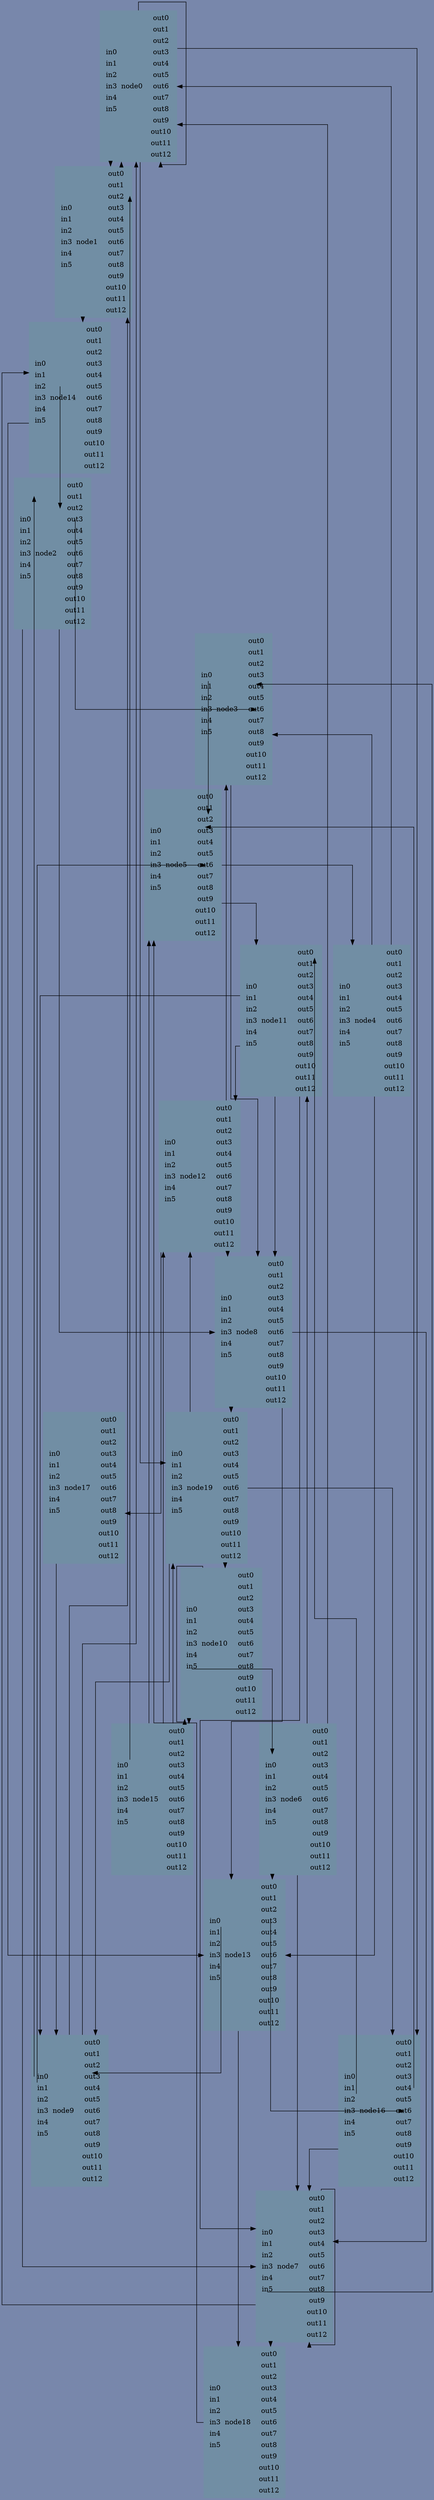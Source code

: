 digraph  {
	graph [bgcolor="#7887AB",
		esep=0.2,
		nodesep=0.1,
		overlap=false,
		ranksep=0.1,
		sep=0.1,
		splines=ortho
	];
	node [color="#718EA4",
		label="\N",
		shape=plaintext,
		style=filled
	];
	0	 [label=<<TABLE BORDER="0" CELLBORDER="0" CELLSPACING="0" CELLPADDING="4" WIDTH="0"><TR><TD></TD><TD ROWSPAN="13">node0</TD><TD></TD><TD PORT="out0">out0</TD></TR><TR><TD></TD><TD ALIGN="CENTER" ></TD><TD PORT="out1">out1</TD></TR><TR><TD></TD><TD ALIGN="CENTER" ></TD><TD PORT="out2">out2</TD></TR><TR><TD PORT="in0">in0</TD><TD ALIGN="CENTER" ></TD><TD PORT="out3">out3</TD></TR><TR><TD PORT="in1">in1</TD><TD ALIGN="CENTER" ></TD><TD PORT="out4">out4</TD></TR><TR><TD PORT="in2">in2</TD><TD ALIGN="CENTER" ></TD><TD PORT="out5">out5</TD></TR><TR><TD PORT="in3">in3</TD><TD ALIGN="CENTER" ></TD><TD PORT="out6">out6</TD></TR><TR><TD PORT="in4">in4</TD><TD ALIGN="CENTER" ></TD><TD PORT="out7">out7</TD></TR><TR><TD PORT="in5">in5</TD><TD ALIGN="CENTER" ></TD><TD PORT="out8">out8</TD></TR><TR><TD></TD><TD ALIGN="CENTER" ></TD><TD PORT="out9">out9</TD></TR><TR><TD></TD><TD ALIGN="CENTER" ></TD><TD PORT="out10">out10</TD></TR><TR><TD></TD><TD ALIGN="CENTER" ></TD><TD PORT="out11">out11</TD></TR><TR><TD></TD><TD ALIGN="CENTER" ></TD><TD PORT="out12">out12</TD></TR></TABLE>>];
	0 -> 0 [key="0,,0,"];
1 [label=<<TABLE BORDER="0" CELLBORDER="0" CELLSPACING="0" CELLPADDING="4" WIDTH="0"><TR><TD></TD><TD ROWSPAN="13">node1</TD><TD></TD><TD PORT="out0">out0</TD></TR><TR><TD></TD><TD ALIGN="CENTER" ></TD><TD PORT="out1">out1</TD></TR><TR><TD></TD><TD ALIGN="CENTER" ></TD><TD PORT="out2">out2</TD></TR><TR><TD PORT="in0">in0</TD><TD ALIGN="CENTER" ></TD><TD PORT="out3">out3</TD></TR><TR><TD PORT="in1">in1</TD><TD ALIGN="CENTER" ></TD><TD PORT="out4">out4</TD></TR><TR><TD PORT="in2">in2</TD><TD ALIGN="CENTER" ></TD><TD PORT="out5">out5</TD></TR><TR><TD PORT="in3">in3</TD><TD ALIGN="CENTER" ></TD><TD PORT="out6">out6</TD></TR><TR><TD PORT="in4">in4</TD><TD ALIGN="CENTER" ></TD><TD PORT="out7">out7</TD></TR><TR><TD PORT="in5">in5</TD><TD ALIGN="CENTER" ></TD><TD PORT="out8">out8</TD></TR><TR><TD></TD><TD ALIGN="CENTER" ></TD><TD PORT="out9">out9</TD></TR><TR><TD></TD><TD ALIGN="CENTER" ></TD><TD PORT="out10">out10</TD></TR><TR><TD></TD><TD ALIGN="CENTER" ></TD><TD PORT="out11">out11</TD></TR><TR><TD></TD><TD ALIGN="CENTER" ></TD><TD PORT="out12">out12</TD></TR></TABLE>>];
0 -> 1 [key="0,,1,"];
16 [label=<<TABLE BORDER="0" CELLBORDER="0" CELLSPACING="0" CELLPADDING="4" WIDTH="0"><TR><TD></TD><TD ROWSPAN="13">node16</TD><TD></TD><TD PORT="out0">out0</TD></TR><TR><TD></TD><TD ALIGN="CENTER" ></TD><TD PORT="out1">out1</TD></TR><TR><TD></TD><TD ALIGN="CENTER" ></TD><TD PORT="out2">out2</TD></TR><TR><TD PORT="in0">in0</TD><TD ALIGN="CENTER" ></TD><TD PORT="out3">out3</TD></TR><TR><TD PORT="in1">in1</TD><TD ALIGN="CENTER" ></TD><TD PORT="out4">out4</TD></TR><TR><TD PORT="in2">in2</TD><TD ALIGN="CENTER" ></TD><TD PORT="out5">out5</TD></TR><TR><TD PORT="in3">in3</TD><TD ALIGN="CENTER" ></TD><TD PORT="out6">out6</TD></TR><TR><TD PORT="in4">in4</TD><TD ALIGN="CENTER" ></TD><TD PORT="out7">out7</TD></TR><TR><TD PORT="in5">in5</TD><TD ALIGN="CENTER" ></TD><TD PORT="out8">out8</TD></TR><TR><TD></TD><TD ALIGN="CENTER" ></TD><TD PORT="out9">out9</TD></TR><TR><TD></TD><TD ALIGN="CENTER" ></TD><TD PORT="out10">out10</TD></TR><TR><TD></TD><TD ALIGN="CENTER" ></TD><TD PORT="out11">out11</TD></TR><TR><TD></TD><TD ALIGN="CENTER" ></TD><TD PORT="out12">out12</TD></TR></TABLE>>];
0 -> 16 [key="0,,16,"];
19 [label=<<TABLE BORDER="0" CELLBORDER="0" CELLSPACING="0" CELLPADDING="4" WIDTH="0"><TR><TD></TD><TD ROWSPAN="13">node19</TD><TD></TD><TD PORT="out0">out0</TD></TR><TR><TD></TD><TD ALIGN="CENTER" ></TD><TD PORT="out1">out1</TD></TR><TR><TD></TD><TD ALIGN="CENTER" ></TD><TD PORT="out2">out2</TD></TR><TR><TD PORT="in0">in0</TD><TD ALIGN="CENTER" ></TD><TD PORT="out3">out3</TD></TR><TR><TD PORT="in1">in1</TD><TD ALIGN="CENTER" ></TD><TD PORT="out4">out4</TD></TR><TR><TD PORT="in2">in2</TD><TD ALIGN="CENTER" ></TD><TD PORT="out5">out5</TD></TR><TR><TD PORT="in3">in3</TD><TD ALIGN="CENTER" ></TD><TD PORT="out6">out6</TD></TR><TR><TD PORT="in4">in4</TD><TD ALIGN="CENTER" ></TD><TD PORT="out7">out7</TD></TR><TR><TD PORT="in5">in5</TD><TD ALIGN="CENTER" ></TD><TD PORT="out8">out8</TD></TR><TR><TD></TD><TD ALIGN="CENTER" ></TD><TD PORT="out9">out9</TD></TR><TR><TD></TD><TD ALIGN="CENTER" ></TD><TD PORT="out10">out10</TD></TR><TR><TD></TD><TD ALIGN="CENTER" ></TD><TD PORT="out11">out11</TD></TR><TR><TD></TD><TD ALIGN="CENTER" ></TD><TD PORT="out12">out12</TD></TR></TABLE>>];
0 -> 19 [key="0,,19,"];
9 [label=<<TABLE BORDER="0" CELLBORDER="0" CELLSPACING="0" CELLPADDING="4" WIDTH="0"><TR><TD></TD><TD ROWSPAN="13">node9</TD><TD></TD><TD PORT="out0">out0</TD></TR><TR><TD></TD><TD ALIGN="CENTER" ></TD><TD PORT="out1">out1</TD></TR><TR><TD></TD><TD ALIGN="CENTER" ></TD><TD PORT="out2">out2</TD></TR><TR><TD PORT="in0">in0</TD><TD ALIGN="CENTER" ></TD><TD PORT="out3">out3</TD></TR><TR><TD PORT="in1">in1</TD><TD ALIGN="CENTER" ></TD><TD PORT="out4">out4</TD></TR><TR><TD PORT="in2">in2</TD><TD ALIGN="CENTER" ></TD><TD PORT="out5">out5</TD></TR><TR><TD PORT="in3">in3</TD><TD ALIGN="CENTER" ></TD><TD PORT="out6">out6</TD></TR><TR><TD PORT="in4">in4</TD><TD ALIGN="CENTER" ></TD><TD PORT="out7">out7</TD></TR><TR><TD PORT="in5">in5</TD><TD ALIGN="CENTER" ></TD><TD PORT="out8">out8</TD></TR><TR><TD></TD><TD ALIGN="CENTER" ></TD><TD PORT="out9">out9</TD></TR><TR><TD></TD><TD ALIGN="CENTER" ></TD><TD PORT="out10">out10</TD></TR><TR><TD></TD><TD ALIGN="CENTER" ></TD><TD PORT="out11">out11</TD></TR><TR><TD></TD><TD ALIGN="CENTER" ></TD><TD PORT="out12">out12</TD></TR></TABLE>>];
9 -> 0 [key="9,,0,"];
9 -> 1 [key="9,,1,"];
5 [label=<<TABLE BORDER="0" CELLBORDER="0" CELLSPACING="0" CELLPADDING="4" WIDTH="0"><TR><TD></TD><TD ROWSPAN="13">node5</TD><TD></TD><TD PORT="out0">out0</TD></TR><TR><TD></TD><TD ALIGN="CENTER" ></TD><TD PORT="out1">out1</TD></TR><TR><TD></TD><TD ALIGN="CENTER" ></TD><TD PORT="out2">out2</TD></TR><TR><TD PORT="in0">in0</TD><TD ALIGN="CENTER" ></TD><TD PORT="out3">out3</TD></TR><TR><TD PORT="in1">in1</TD><TD ALIGN="CENTER" ></TD><TD PORT="out4">out4</TD></TR><TR><TD PORT="in2">in2</TD><TD ALIGN="CENTER" ></TD><TD PORT="out5">out5</TD></TR><TR><TD PORT="in3">in3</TD><TD ALIGN="CENTER" ></TD><TD PORT="out6">out6</TD></TR><TR><TD PORT="in4">in4</TD><TD ALIGN="CENTER" ></TD><TD PORT="out7">out7</TD></TR><TR><TD PORT="in5">in5</TD><TD ALIGN="CENTER" ></TD><TD PORT="out8">out8</TD></TR><TR><TD></TD><TD ALIGN="CENTER" ></TD><TD PORT="out9">out9</TD></TR><TR><TD></TD><TD ALIGN="CENTER" ></TD><TD PORT="out10">out10</TD></TR><TR><TD></TD><TD ALIGN="CENTER" ></TD><TD PORT="out11">out11</TD></TR><TR><TD></TD><TD ALIGN="CENTER" ></TD><TD PORT="out12">out12</TD></TR></TABLE>>];
9:in1 -> 5:out2 [key="9,in1,5,out2"];
2 [label=<<TABLE BORDER="0" CELLBORDER="0" CELLSPACING="0" CELLPADDING="4" WIDTH="0"><TR><TD></TD><TD ROWSPAN="13">node2</TD><TD></TD><TD PORT="out0">out0</TD></TR><TR><TD></TD><TD ALIGN="CENTER" ></TD><TD PORT="out1">out1</TD></TR><TR><TD></TD><TD ALIGN="CENTER" ></TD><TD PORT="out2">out2</TD></TR><TR><TD PORT="in0">in0</TD><TD ALIGN="CENTER" ></TD><TD PORT="out3">out3</TD></TR><TR><TD PORT="in1">in1</TD><TD ALIGN="CENTER" ></TD><TD PORT="out4">out4</TD></TR><TR><TD PORT="in2">in2</TD><TD ALIGN="CENTER" ></TD><TD PORT="out5">out5</TD></TR><TR><TD PORT="in3">in3</TD><TD ALIGN="CENTER" ></TD><TD PORT="out6">out6</TD></TR><TR><TD PORT="in4">in4</TD><TD ALIGN="CENTER" ></TD><TD PORT="out7">out7</TD></TR><TR><TD PORT="in5">in5</TD><TD ALIGN="CENTER" ></TD><TD PORT="out8">out8</TD></TR><TR><TD></TD><TD ALIGN="CENTER" ></TD><TD PORT="out9">out9</TD></TR><TR><TD></TD><TD ALIGN="CENTER" ></TD><TD PORT="out10">out10</TD></TR><TR><TD></TD><TD ALIGN="CENTER" ></TD><TD PORT="out11">out11</TD></TR><TR><TD></TD><TD ALIGN="CENTER" ></TD><TD PORT="out12">out12</TD></TR></TABLE>>];
9:in0 -> 2:out1 [key="9,in0,2,out1"];
1 -> 0 [key="1,,0,"];
14 [label=<<TABLE BORDER="0" CELLBORDER="0" CELLSPACING="0" CELLPADDING="4" WIDTH="0"><TR><TD></TD><TD ROWSPAN="13">node14</TD><TD></TD><TD PORT="out0">out0</TD></TR><TR><TD></TD><TD ALIGN="CENTER" ></TD><TD PORT="out1">out1</TD></TR><TR><TD></TD><TD ALIGN="CENTER" ></TD><TD PORT="out2">out2</TD></TR><TR><TD PORT="in0">in0</TD><TD ALIGN="CENTER" ></TD><TD PORT="out3">out3</TD></TR><TR><TD PORT="in1">in1</TD><TD ALIGN="CENTER" ></TD><TD PORT="out4">out4</TD></TR><TR><TD PORT="in2">in2</TD><TD ALIGN="CENTER" ></TD><TD PORT="out5">out5</TD></TR><TR><TD PORT="in3">in3</TD><TD ALIGN="CENTER" ></TD><TD PORT="out6">out6</TD></TR><TR><TD PORT="in4">in4</TD><TD ALIGN="CENTER" ></TD><TD PORT="out7">out7</TD></TR><TR><TD PORT="in5">in5</TD><TD ALIGN="CENTER" ></TD><TD PORT="out8">out8</TD></TR><TR><TD></TD><TD ALIGN="CENTER" ></TD><TD PORT="out9">out9</TD></TR><TR><TD></TD><TD ALIGN="CENTER" ></TD><TD PORT="out10">out10</TD></TR><TR><TD></TD><TD ALIGN="CENTER" ></TD><TD PORT="out11">out11</TD></TR><TR><TD></TD><TD ALIGN="CENTER" ></TD><TD PORT="out12">out12</TD></TR></TABLE>>];
1 -> 14 [key="1,,14,"];
15 [label=<<TABLE BORDER="0" CELLBORDER="0" CELLSPACING="0" CELLPADDING="4" WIDTH="0"><TR><TD></TD><TD ROWSPAN="13">node15</TD><TD></TD><TD PORT="out0">out0</TD></TR><TR><TD></TD><TD ALIGN="CENTER" ></TD><TD PORT="out1">out1</TD></TR><TR><TD></TD><TD ALIGN="CENTER" ></TD><TD PORT="out2">out2</TD></TR><TR><TD PORT="in0">in0</TD><TD ALIGN="CENTER" ></TD><TD PORT="out3">out3</TD></TR><TR><TD PORT="in1">in1</TD><TD ALIGN="CENTER" ></TD><TD PORT="out4">out4</TD></TR><TR><TD PORT="in2">in2</TD><TD ALIGN="CENTER" ></TD><TD PORT="out5">out5</TD></TR><TR><TD PORT="in3">in3</TD><TD ALIGN="CENTER" ></TD><TD PORT="out6">out6</TD></TR><TR><TD PORT="in4">in4</TD><TD ALIGN="CENTER" ></TD><TD PORT="out7">out7</TD></TR><TR><TD PORT="in5">in5</TD><TD ALIGN="CENTER" ></TD><TD PORT="out8">out8</TD></TR><TR><TD></TD><TD ALIGN="CENTER" ></TD><TD PORT="out9">out9</TD></TR><TR><TD></TD><TD ALIGN="CENTER" ></TD><TD PORT="out10">out10</TD></TR><TR><TD></TD><TD ALIGN="CENTER" ></TD><TD PORT="out11">out11</TD></TR><TR><TD></TD><TD ALIGN="CENTER" ></TD><TD PORT="out12">out12</TD></TR></TABLE>>];
15:in0 -> 1:out2 [key="15,in0,1,out2"];
15 -> 5 [key="15,,5,"];
12 [label=<<TABLE BORDER="0" CELLBORDER="0" CELLSPACING="0" CELLPADDING="4" WIDTH="0"><TR><TD></TD><TD ROWSPAN="13">node12</TD><TD></TD><TD PORT="out0">out0</TD></TR><TR><TD></TD><TD ALIGN="CENTER" ></TD><TD PORT="out1">out1</TD></TR><TR><TD></TD><TD ALIGN="CENTER" ></TD><TD PORT="out2">out2</TD></TR><TR><TD PORT="in0">in0</TD><TD ALIGN="CENTER" ></TD><TD PORT="out3">out3</TD></TR><TR><TD PORT="in1">in1</TD><TD ALIGN="CENTER" ></TD><TD PORT="out4">out4</TD></TR><TR><TD PORT="in2">in2</TD><TD ALIGN="CENTER" ></TD><TD PORT="out5">out5</TD></TR><TR><TD PORT="in3">in3</TD><TD ALIGN="CENTER" ></TD><TD PORT="out6">out6</TD></TR><TR><TD PORT="in4">in4</TD><TD ALIGN="CENTER" ></TD><TD PORT="out7">out7</TD></TR><TR><TD PORT="in5">in5</TD><TD ALIGN="CENTER" ></TD><TD PORT="out8">out8</TD></TR><TR><TD></TD><TD ALIGN="CENTER" ></TD><TD PORT="out9">out9</TD></TR><TR><TD></TD><TD ALIGN="CENTER" ></TD><TD PORT="out10">out10</TD></TR><TR><TD></TD><TD ALIGN="CENTER" ></TD><TD PORT="out11">out11</TD></TR><TR><TD></TD><TD ALIGN="CENTER" ></TD><TD PORT="out12">out12</TD></TR></TABLE>>];
15 -> 12 [key="15,,12,"];
15 -> 19 [key="15,,19,"];
11 [label=<<TABLE BORDER="0" CELLBORDER="0" CELLSPACING="0" CELLPADDING="4" WIDTH="0"><TR><TD></TD><TD ROWSPAN="13">node11</TD><TD></TD><TD PORT="out0">out0</TD></TR><TR><TD></TD><TD ALIGN="CENTER" ></TD><TD PORT="out1">out1</TD></TR><TR><TD></TD><TD ALIGN="CENTER" ></TD><TD PORT="out2">out2</TD></TR><TR><TD PORT="in0">in0</TD><TD ALIGN="CENTER" ></TD><TD PORT="out3">out3</TD></TR><TR><TD PORT="in1">in1</TD><TD ALIGN="CENTER" ></TD><TD PORT="out4">out4</TD></TR><TR><TD PORT="in2">in2</TD><TD ALIGN="CENTER" ></TD><TD PORT="out5">out5</TD></TR><TR><TD PORT="in3">in3</TD><TD ALIGN="CENTER" ></TD><TD PORT="out6">out6</TD></TR><TR><TD PORT="in4">in4</TD><TD ALIGN="CENTER" ></TD><TD PORT="out7">out7</TD></TR><TR><TD PORT="in5">in5</TD><TD ALIGN="CENTER" ></TD><TD PORT="out8">out8</TD></TR><TR><TD></TD><TD ALIGN="CENTER" ></TD><TD PORT="out9">out9</TD></TR><TR><TD></TD><TD ALIGN="CENTER" ></TD><TD PORT="out10">out10</TD></TR><TR><TD></TD><TD ALIGN="CENTER" ></TD><TD PORT="out11">out11</TD></TR><TR><TD></TD><TD ALIGN="CENTER" ></TD><TD PORT="out12">out12</TD></TR></TABLE>>];
5 -> 11 [key="5,,11,"];
4 [label=<<TABLE BORDER="0" CELLBORDER="0" CELLSPACING="0" CELLPADDING="4" WIDTH="0"><TR><TD></TD><TD ROWSPAN="13">node4</TD><TD></TD><TD PORT="out0">out0</TD></TR><TR><TD></TD><TD ALIGN="CENTER" ></TD><TD PORT="out1">out1</TD></TR><TR><TD></TD><TD ALIGN="CENTER" ></TD><TD PORT="out2">out2</TD></TR><TR><TD PORT="in0">in0</TD><TD ALIGN="CENTER" ></TD><TD PORT="out3">out3</TD></TR><TR><TD PORT="in1">in1</TD><TD ALIGN="CENTER" ></TD><TD PORT="out4">out4</TD></TR><TR><TD PORT="in2">in2</TD><TD ALIGN="CENTER" ></TD><TD PORT="out5">out5</TD></TR><TR><TD PORT="in3">in3</TD><TD ALIGN="CENTER" ></TD><TD PORT="out6">out6</TD></TR><TR><TD PORT="in4">in4</TD><TD ALIGN="CENTER" ></TD><TD PORT="out7">out7</TD></TR><TR><TD PORT="in5">in5</TD><TD ALIGN="CENTER" ></TD><TD PORT="out8">out8</TD></TR><TR><TD></TD><TD ALIGN="CENTER" ></TD><TD PORT="out9">out9</TD></TR><TR><TD></TD><TD ALIGN="CENTER" ></TD><TD PORT="out10">out10</TD></TR><TR><TD></TD><TD ALIGN="CENTER" ></TD><TD PORT="out11">out11</TD></TR><TR><TD></TD><TD ALIGN="CENTER" ></TD><TD PORT="out12">out12</TD></TR></TABLE>>];
5 -> 4 [key="5,,4,"];
17 [label=<<TABLE BORDER="0" CELLBORDER="0" CELLSPACING="0" CELLPADDING="4" WIDTH="0"><TR><TD></TD><TD ROWSPAN="13">node17</TD><TD></TD><TD PORT="out0">out0</TD></TR><TR><TD></TD><TD ALIGN="CENTER" ></TD><TD PORT="out1">out1</TD></TR><TR><TD></TD><TD ALIGN="CENTER" ></TD><TD PORT="out2">out2</TD></TR><TR><TD PORT="in0">in0</TD><TD ALIGN="CENTER" ></TD><TD PORT="out3">out3</TD></TR><TR><TD PORT="in1">in1</TD><TD ALIGN="CENTER" ></TD><TD PORT="out4">out4</TD></TR><TR><TD PORT="in2">in2</TD><TD ALIGN="CENTER" ></TD><TD PORT="out5">out5</TD></TR><TR><TD PORT="in3">in3</TD><TD ALIGN="CENTER" ></TD><TD PORT="out6">out6</TD></TR><TR><TD PORT="in4">in4</TD><TD ALIGN="CENTER" ></TD><TD PORT="out7">out7</TD></TR><TR><TD PORT="in5">in5</TD><TD ALIGN="CENTER" ></TD><TD PORT="out8">out8</TD></TR><TR><TD></TD><TD ALIGN="CENTER" ></TD><TD PORT="out9">out9</TD></TR><TR><TD></TD><TD ALIGN="CENTER" ></TD><TD PORT="out10">out10</TD></TR><TR><TD></TD><TD ALIGN="CENTER" ></TD><TD PORT="out11">out11</TD></TR><TR><TD></TD><TD ALIGN="CENTER" ></TD><TD PORT="out12">out12</TD></TR></TABLE>>];
12 -> 17 [key="12,,17,"];
3 [label=<<TABLE BORDER="0" CELLBORDER="0" CELLSPACING="0" CELLPADDING="4" WIDTH="0"><TR><TD></TD><TD ROWSPAN="13">node3</TD><TD></TD><TD PORT="out0">out0</TD></TR><TR><TD></TD><TD ALIGN="CENTER" ></TD><TD PORT="out1">out1</TD></TR><TR><TD></TD><TD ALIGN="CENTER" ></TD><TD PORT="out2">out2</TD></TR><TR><TD PORT="in0">in0</TD><TD ALIGN="CENTER" ></TD><TD PORT="out3">out3</TD></TR><TR><TD PORT="in1">in1</TD><TD ALIGN="CENTER" ></TD><TD PORT="out4">out4</TD></TR><TR><TD PORT="in2">in2</TD><TD ALIGN="CENTER" ></TD><TD PORT="out5">out5</TD></TR><TR><TD PORT="in3">in3</TD><TD ALIGN="CENTER" ></TD><TD PORT="out6">out6</TD></TR><TR><TD PORT="in4">in4</TD><TD ALIGN="CENTER" ></TD><TD PORT="out7">out7</TD></TR><TR><TD PORT="in5">in5</TD><TD ALIGN="CENTER" ></TD><TD PORT="out8">out8</TD></TR><TR><TD></TD><TD ALIGN="CENTER" ></TD><TD PORT="out9">out9</TD></TR><TR><TD></TD><TD ALIGN="CENTER" ></TD><TD PORT="out10">out10</TD></TR><TR><TD></TD><TD ALIGN="CENTER" ></TD><TD PORT="out11">out11</TD></TR><TR><TD></TD><TD ALIGN="CENTER" ></TD><TD PORT="out12">out12</TD></TR></TABLE>>];
12 -> 3 [key="12,,3,"];
8 [label=<<TABLE BORDER="0" CELLBORDER="0" CELLSPACING="0" CELLPADDING="4" WIDTH="0"><TR><TD></TD><TD ROWSPAN="13">node8</TD><TD></TD><TD PORT="out0">out0</TD></TR><TR><TD></TD><TD ALIGN="CENTER" ></TD><TD PORT="out1">out1</TD></TR><TR><TD></TD><TD ALIGN="CENTER" ></TD><TD PORT="out2">out2</TD></TR><TR><TD PORT="in0">in0</TD><TD ALIGN="CENTER" ></TD><TD PORT="out3">out3</TD></TR><TR><TD PORT="in1">in1</TD><TD ALIGN="CENTER" ></TD><TD PORT="out4">out4</TD></TR><TR><TD PORT="in2">in2</TD><TD ALIGN="CENTER" ></TD><TD PORT="out5">out5</TD></TR><TR><TD PORT="in3">in3</TD><TD ALIGN="CENTER" ></TD><TD PORT="out6">out6</TD></TR><TR><TD PORT="in4">in4</TD><TD ALIGN="CENTER" ></TD><TD PORT="out7">out7</TD></TR><TR><TD PORT="in5">in5</TD><TD ALIGN="CENTER" ></TD><TD PORT="out8">out8</TD></TR><TR><TD></TD><TD ALIGN="CENTER" ></TD><TD PORT="out9">out9</TD></TR><TR><TD></TD><TD ALIGN="CENTER" ></TD><TD PORT="out10">out10</TD></TR><TR><TD></TD><TD ALIGN="CENTER" ></TD><TD PORT="out11">out11</TD></TR><TR><TD></TD><TD ALIGN="CENTER" ></TD><TD PORT="out12">out12</TD></TR></TABLE>>];
12 -> 8 [key="12,,8,"];
10 [label=<<TABLE BORDER="0" CELLBORDER="0" CELLSPACING="0" CELLPADDING="4" WIDTH="0"><TR><TD></TD><TD ROWSPAN="13">node10</TD><TD></TD><TD PORT="out0">out0</TD></TR><TR><TD></TD><TD ALIGN="CENTER" ></TD><TD PORT="out1">out1</TD></TR><TR><TD></TD><TD ALIGN="CENTER" ></TD><TD PORT="out2">out2</TD></TR><TR><TD PORT="in0">in0</TD><TD ALIGN="CENTER" ></TD><TD PORT="out3">out3</TD></TR><TR><TD PORT="in1">in1</TD><TD ALIGN="CENTER" ></TD><TD PORT="out4">out4</TD></TR><TR><TD PORT="in2">in2</TD><TD ALIGN="CENTER" ></TD><TD PORT="out5">out5</TD></TR><TR><TD PORT="in3">in3</TD><TD ALIGN="CENTER" ></TD><TD PORT="out6">out6</TD></TR><TR><TD PORT="in4">in4</TD><TD ALIGN="CENTER" ></TD><TD PORT="out7">out7</TD></TR><TR><TD PORT="in5">in5</TD><TD ALIGN="CENTER" ></TD><TD PORT="out8">out8</TD></TR><TR><TD></TD><TD ALIGN="CENTER" ></TD><TD PORT="out9">out9</TD></TR><TR><TD></TD><TD ALIGN="CENTER" ></TD><TD PORT="out10">out10</TD></TR><TR><TD></TD><TD ALIGN="CENTER" ></TD><TD PORT="out11">out11</TD></TR><TR><TD></TD><TD ALIGN="CENTER" ></TD><TD PORT="out12">out12</TD></TR></TABLE>>];
10 -> 15 [key="10,,15,"];
10 -> 10 [key="10,,10,"];
6 [label=<<TABLE BORDER="0" CELLBORDER="0" CELLSPACING="0" CELLPADDING="4" WIDTH="0"><TR><TD></TD><TD ROWSPAN="13">node6</TD><TD></TD><TD PORT="out0">out0</TD></TR><TR><TD></TD><TD ALIGN="CENTER" ></TD><TD PORT="out1">out1</TD></TR><TR><TD></TD><TD ALIGN="CENTER" ></TD><TD PORT="out2">out2</TD></TR><TR><TD PORT="in0">in0</TD><TD ALIGN="CENTER" ></TD><TD PORT="out3">out3</TD></TR><TR><TD PORT="in1">in1</TD><TD ALIGN="CENTER" ></TD><TD PORT="out4">out4</TD></TR><TR><TD PORT="in2">in2</TD><TD ALIGN="CENTER" ></TD><TD PORT="out5">out5</TD></TR><TR><TD PORT="in3">in3</TD><TD ALIGN="CENTER" ></TD><TD PORT="out6">out6</TD></TR><TR><TD PORT="in4">in4</TD><TD ALIGN="CENTER" ></TD><TD PORT="out7">out7</TD></TR><TR><TD PORT="in5">in5</TD><TD ALIGN="CENTER" ></TD><TD PORT="out8">out8</TD></TR><TR><TD></TD><TD ALIGN="CENTER" ></TD><TD PORT="out9">out9</TD></TR><TR><TD></TD><TD ALIGN="CENTER" ></TD><TD PORT="out10">out10</TD></TR><TR><TD></TD><TD ALIGN="CENTER" ></TD><TD PORT="out11">out11</TD></TR><TR><TD></TD><TD ALIGN="CENTER" ></TD><TD PORT="out12">out12</TD></TR></TABLE>>];
10:in1 -> 6:out2 [key="10,in1,6,out2"];
6 -> 0 [key="6,,0,"];
7 [label=<<TABLE BORDER="0" CELLBORDER="0" CELLSPACING="0" CELLPADDING="4" WIDTH="0"><TR><TD></TD><TD ROWSPAN="13">node7</TD><TD></TD><TD PORT="out0">out0</TD></TR><TR><TD></TD><TD ALIGN="CENTER" ></TD><TD PORT="out1">out1</TD></TR><TR><TD></TD><TD ALIGN="CENTER" ></TD><TD PORT="out2">out2</TD></TR><TR><TD PORT="in0">in0</TD><TD ALIGN="CENTER" ></TD><TD PORT="out3">out3</TD></TR><TR><TD PORT="in1">in1</TD><TD ALIGN="CENTER" ></TD><TD PORT="out4">out4</TD></TR><TR><TD PORT="in2">in2</TD><TD ALIGN="CENTER" ></TD><TD PORT="out5">out5</TD></TR><TR><TD PORT="in3">in3</TD><TD ALIGN="CENTER" ></TD><TD PORT="out6">out6</TD></TR><TR><TD PORT="in4">in4</TD><TD ALIGN="CENTER" ></TD><TD PORT="out7">out7</TD></TR><TR><TD PORT="in5">in5</TD><TD ALIGN="CENTER" ></TD><TD PORT="out8">out8</TD></TR><TR><TD></TD><TD ALIGN="CENTER" ></TD><TD PORT="out9">out9</TD></TR><TR><TD></TD><TD ALIGN="CENTER" ></TD><TD PORT="out10">out10</TD></TR><TR><TD></TD><TD ALIGN="CENTER" ></TD><TD PORT="out11">out11</TD></TR><TR><TD></TD><TD ALIGN="CENTER" ></TD><TD PORT="out12">out12</TD></TR></TABLE>>];
6 -> 7 [key="6,,7,"];
6 -> 11 [key="6,,11,"];
13 [label=<<TABLE BORDER="0" CELLBORDER="0" CELLSPACING="0" CELLPADDING="4" WIDTH="0"><TR><TD></TD><TD ROWSPAN="13">node13</TD><TD></TD><TD PORT="out0">out0</TD></TR><TR><TD></TD><TD ALIGN="CENTER" ></TD><TD PORT="out1">out1</TD></TR><TR><TD></TD><TD ALIGN="CENTER" ></TD><TD PORT="out2">out2</TD></TR><TR><TD PORT="in0">in0</TD><TD ALIGN="CENTER" ></TD><TD PORT="out3">out3</TD></TR><TR><TD PORT="in1">in1</TD><TD ALIGN="CENTER" ></TD><TD PORT="out4">out4</TD></TR><TR><TD PORT="in2">in2</TD><TD ALIGN="CENTER" ></TD><TD PORT="out5">out5</TD></TR><TR><TD PORT="in3">in3</TD><TD ALIGN="CENTER" ></TD><TD PORT="out6">out6</TD></TR><TR><TD PORT="in4">in4</TD><TD ALIGN="CENTER" ></TD><TD PORT="out7">out7</TD></TR><TR><TD PORT="in5">in5</TD><TD ALIGN="CENTER" ></TD><TD PORT="out8">out8</TD></TR><TR><TD></TD><TD ALIGN="CENTER" ></TD><TD PORT="out9">out9</TD></TR><TR><TD></TD><TD ALIGN="CENTER" ></TD><TD PORT="out10">out10</TD></TR><TR><TD></TD><TD ALIGN="CENTER" ></TD><TD PORT="out11">out11</TD></TR><TR><TD></TD><TD ALIGN="CENTER" ></TD><TD PORT="out12">out12</TD></TR></TABLE>>];
6 -> 13 [key="6,,13,"];
7 -> 7 [key="7,,7,"];
7:in2 -> 3:out0 [key="7,in2,3,out0"];
7 -> 14 [key="7,,14,"];
18 [label=<<TABLE BORDER="0" CELLBORDER="0" CELLSPACING="0" CELLPADDING="4" WIDTH="0"><TR><TD></TD><TD ROWSPAN="13">node18</TD><TD></TD><TD PORT="out0">out0</TD></TR><TR><TD></TD><TD ALIGN="CENTER" ></TD><TD PORT="out1">out1</TD></TR><TR><TD></TD><TD ALIGN="CENTER" ></TD><TD PORT="out2">out2</TD></TR><TR><TD PORT="in0">in0</TD><TD ALIGN="CENTER" ></TD><TD PORT="out3">out3</TD></TR><TR><TD PORT="in1">in1</TD><TD ALIGN="CENTER" ></TD><TD PORT="out4">out4</TD></TR><TR><TD PORT="in2">in2</TD><TD ALIGN="CENTER" ></TD><TD PORT="out5">out5</TD></TR><TR><TD PORT="in3">in3</TD><TD ALIGN="CENTER" ></TD><TD PORT="out6">out6</TD></TR><TR><TD PORT="in4">in4</TD><TD ALIGN="CENTER" ></TD><TD PORT="out7">out7</TD></TR><TR><TD PORT="in5">in5</TD><TD ALIGN="CENTER" ></TD><TD PORT="out8">out8</TD></TR><TR><TD></TD><TD ALIGN="CENTER" ></TD><TD PORT="out9">out9</TD></TR><TR><TD></TD><TD ALIGN="CENTER" ></TD><TD PORT="out10">out10</TD></TR><TR><TD></TD><TD ALIGN="CENTER" ></TD><TD PORT="out11">out11</TD></TR><TR><TD></TD><TD ALIGN="CENTER" ></TD><TD PORT="out12">out12</TD></TR></TABLE>>];
7 -> 18 [key="7,,18,"];
2 -> 7 [key="2,,7,"];
2:in0 -> 3:out1 [key="2,in0,3,out1"];
2 -> 8 [key="2,,8,"];
17 -> 9 [key="17,,9,"];
11 -> 9 [key="11,,9,"];
11 -> 12 [key="11,,12,"];
11 -> 7 [key="11,,7,"];
11 -> 8 [key="11,,8,"];
3:in0 -> 5:out2 [key="3,in0,5,out2"];
3 -> 8 [key="3,,8,"];
8 -> 7 [key="8,,7,"];
8 -> 13 [key="8,,13,"];
8 -> 19 [key="8,,19,"];
4 -> 0 [key="4,,0,"];
4 -> 3 [key="4,,3,"];
4 -> 13 [key="4,,13,"];
16:in1 -> 5:out2 [key="16,in1,5,out2"];
16 -> 7 [key="16,,7,"];
16:in2 -> 11:out0 [key="16,in2,11,out0"];
13:in0 -> 9:out0 [key="13,in0,9,out0"];
13:in0 -> 16:out1 [key="13,in0,16,out1"];
13 -> 18 [key="13,,18,"];
14:in2 -> 2:out2 [key="14,in2,2,out2"];
14 -> 13 [key="14,,13,"];
19 -> 9 [key="19,,9,"];
19 -> 12 [key="19,,12,"];
19 -> 10 [key="19,,10,"];
19 -> 16 [key="19,,16,"];
18 -> 5 [key="18,,5,"];
}
